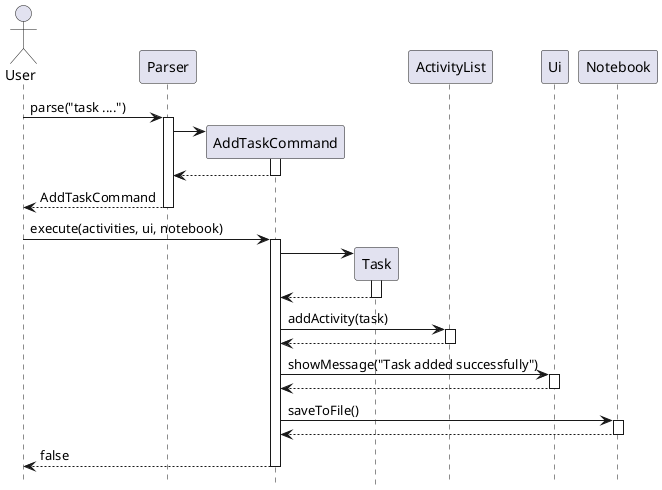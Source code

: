 @startuml
'https://plantuml.com/sequence-diagram

hide footbox
 actor User
 participant Parser
 participant AddTaskCommand
 participant Task
 participant ActivityList
 participant Ui
 participant Notebook

 ' Step 1: User input is parsed
 User -> Parser : parse("task ....")
 activate Parser

 ' Parser creates AddTaskCommand
 create AddTaskCommand
 Parser -> AddTaskCommand
 activate AddTaskCommand
 AddTaskCommand --> Parser
 deactivate AddTaskCommand

 ' Parser returns command to User
 Parser --> User : AddTaskCommand
 deactivate Parser

 ' Step 2: User executes the command
 User -> AddTaskCommand : execute(activities, ui, notebook)
 activate AddTaskCommand

 ' Inside execute(): create a new Task
 create Task
 AddTaskCommand -> Task
 activate Task
 Task --> AddTaskCommand
 deactivate Task

 ' Add the task to ActivityList
 AddTaskCommand -> ActivityList : addActivity(task)
 activate ActivityList
 ActivityList --> AddTaskCommand
 deactivate ActivityList

 ' Show a message through Ui
 AddTaskCommand -> Ui : showMessage("Task added successfully")
 activate Ui
 Ui --> AddTaskCommand
 deactivate Ui

 ' Save to file using Notebook
 AddTaskCommand -> Notebook : saveToFile()
 activate Notebook
 Notebook --> AddTaskCommand
 deactivate Notebook

 ' Return value to user
 AddTaskCommand --> User : false
 deactivate AddTaskCommand
@enduml
